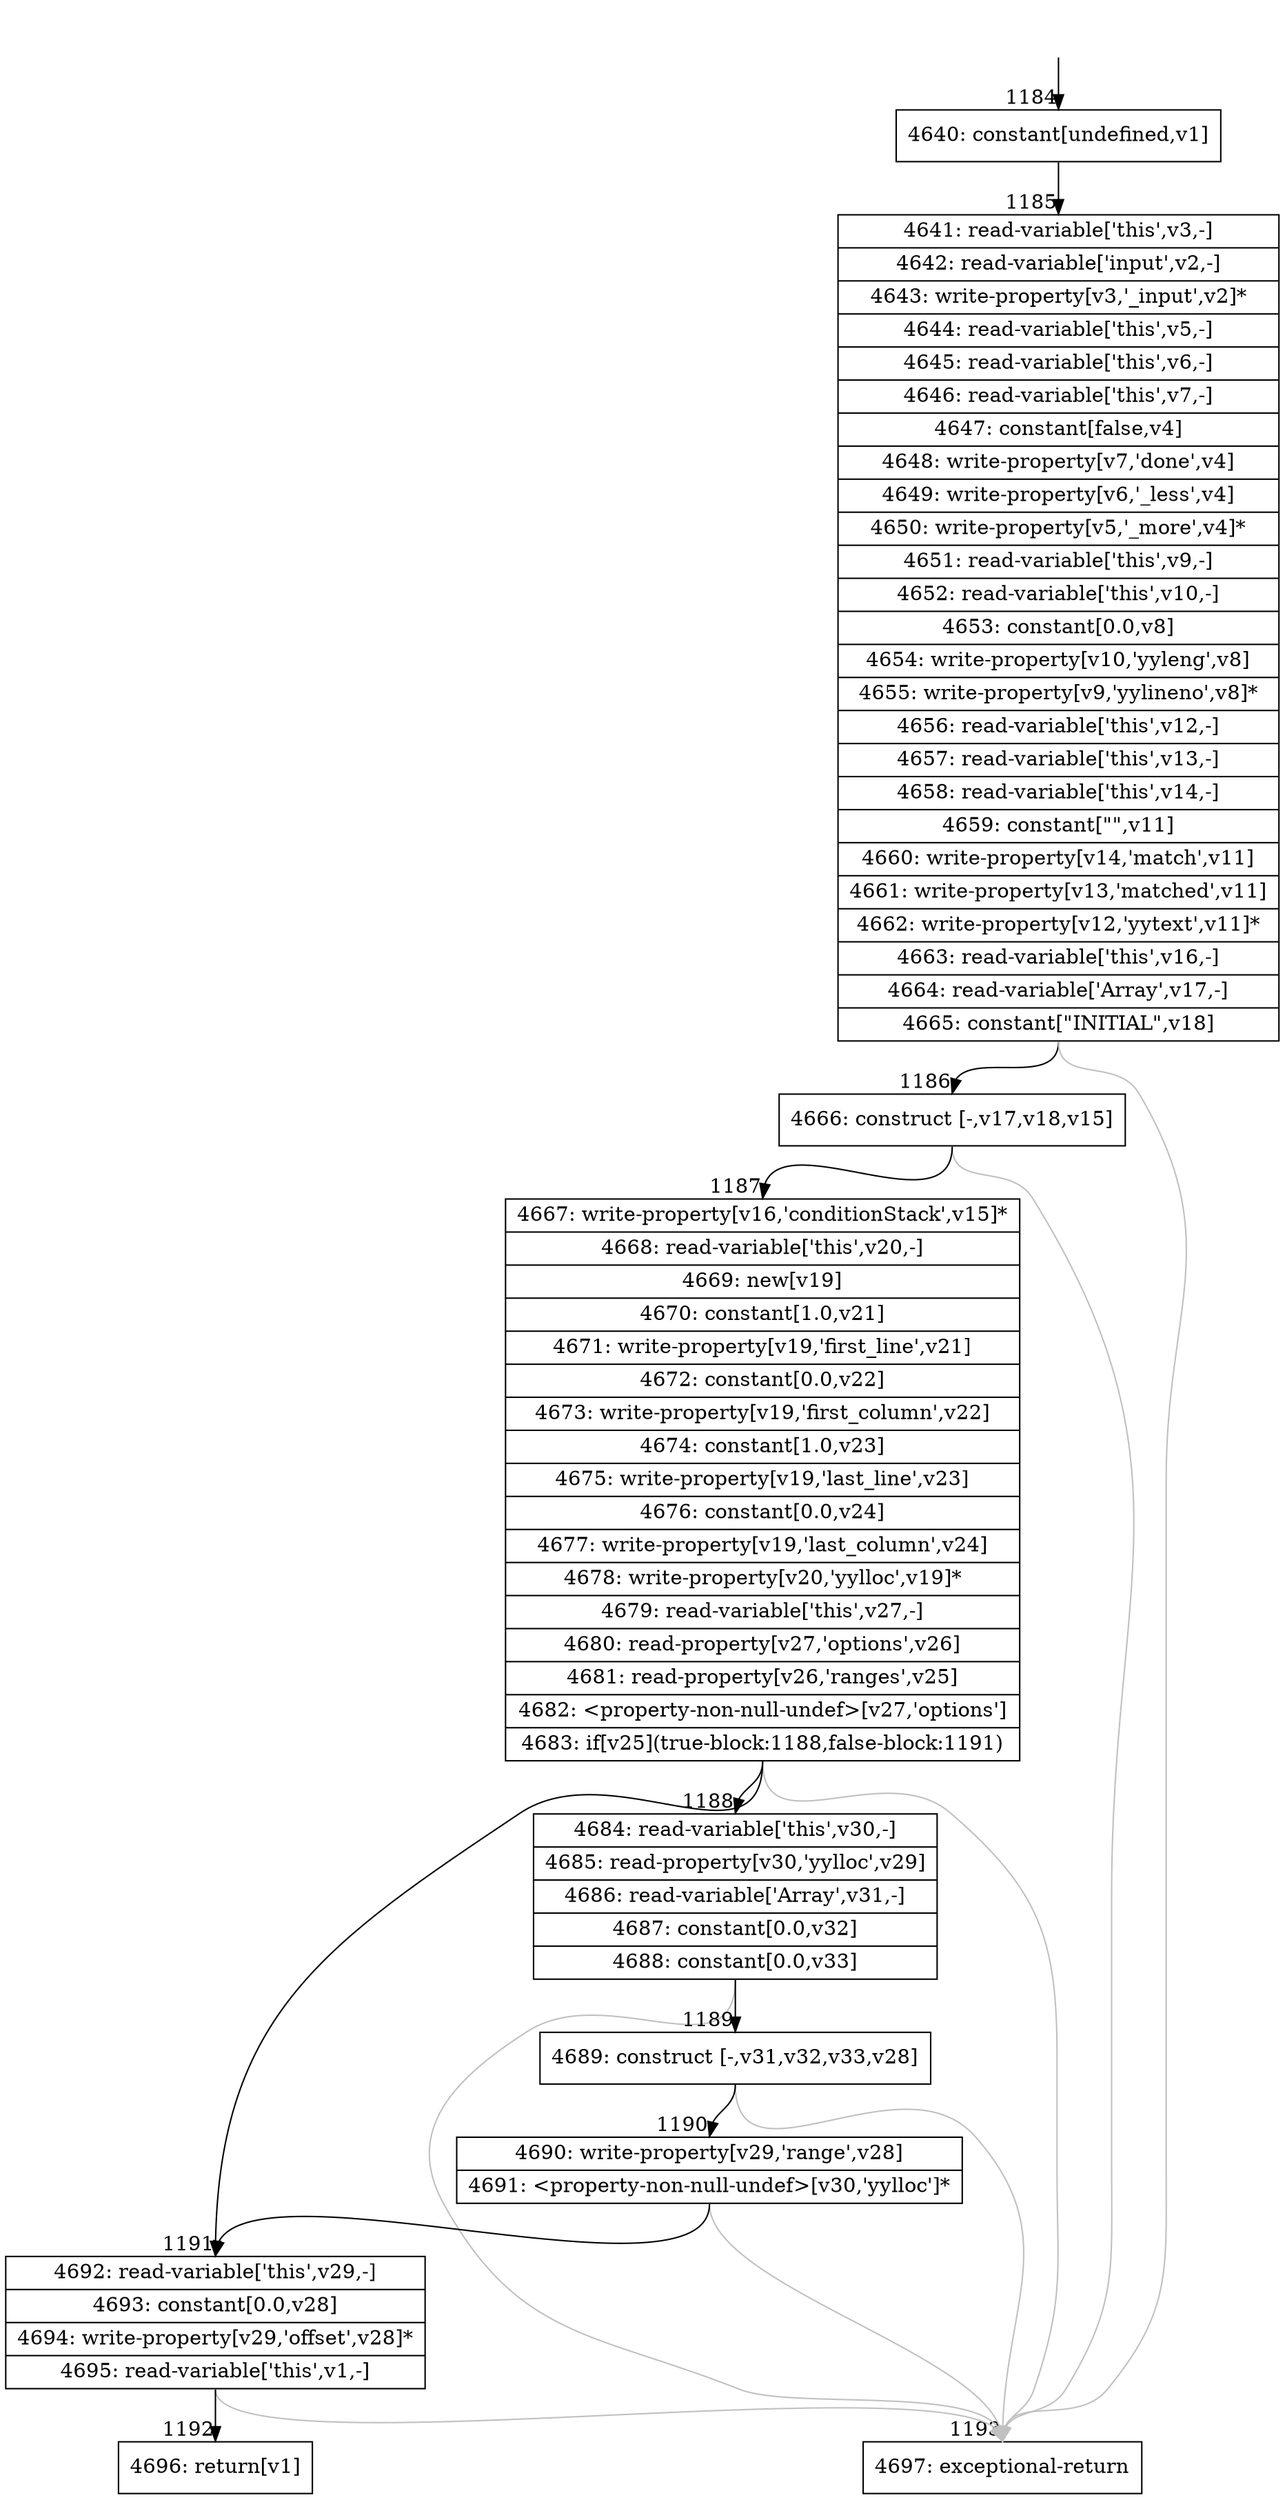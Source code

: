 digraph {
rankdir="TD"
BB_entry88[shape=none,label=""];
BB_entry88 -> BB1184 [tailport=s, headport=n, headlabel="    1184"]
BB1184 [shape=record label="{4640: constant[undefined,v1]}" ] 
BB1184 -> BB1185 [tailport=s, headport=n, headlabel="      1185"]
BB1185 [shape=record label="{4641: read-variable['this',v3,-]|4642: read-variable['input',v2,-]|4643: write-property[v3,'_input',v2]*|4644: read-variable['this',v5,-]|4645: read-variable['this',v6,-]|4646: read-variable['this',v7,-]|4647: constant[false,v4]|4648: write-property[v7,'done',v4]|4649: write-property[v6,'_less',v4]|4650: write-property[v5,'_more',v4]*|4651: read-variable['this',v9,-]|4652: read-variable['this',v10,-]|4653: constant[0.0,v8]|4654: write-property[v10,'yyleng',v8]|4655: write-property[v9,'yylineno',v8]*|4656: read-variable['this',v12,-]|4657: read-variable['this',v13,-]|4658: read-variable['this',v14,-]|4659: constant[\"\",v11]|4660: write-property[v14,'match',v11]|4661: write-property[v13,'matched',v11]|4662: write-property[v12,'yytext',v11]*|4663: read-variable['this',v16,-]|4664: read-variable['Array',v17,-]|4665: constant[\"INITIAL\",v18]}" ] 
BB1185 -> BB1186 [tailport=s, headport=n, headlabel="      1186"]
BB1185 -> BB1193 [tailport=s, headport=n, color=gray, headlabel="      1193"]
BB1186 [shape=record label="{4666: construct [-,v17,v18,v15]}" ] 
BB1186 -> BB1187 [tailport=s, headport=n, headlabel="      1187"]
BB1186 -> BB1193 [tailport=s, headport=n, color=gray]
BB1187 [shape=record label="{4667: write-property[v16,'conditionStack',v15]*|4668: read-variable['this',v20,-]|4669: new[v19]|4670: constant[1.0,v21]|4671: write-property[v19,'first_line',v21]|4672: constant[0.0,v22]|4673: write-property[v19,'first_column',v22]|4674: constant[1.0,v23]|4675: write-property[v19,'last_line',v23]|4676: constant[0.0,v24]|4677: write-property[v19,'last_column',v24]|4678: write-property[v20,'yylloc',v19]*|4679: read-variable['this',v27,-]|4680: read-property[v27,'options',v26]|4681: read-property[v26,'ranges',v25]|4682: \<property-non-null-undef\>[v27,'options']|4683: if[v25](true-block:1188,false-block:1191)}" ] 
BB1187 -> BB1188 [tailport=s, headport=n, headlabel="      1188"]
BB1187 -> BB1191 [tailport=s, headport=n, headlabel="      1191"]
BB1187 -> BB1193 [tailport=s, headport=n, color=gray]
BB1188 [shape=record label="{4684: read-variable['this',v30,-]|4685: read-property[v30,'yylloc',v29]|4686: read-variable['Array',v31,-]|4687: constant[0.0,v32]|4688: constant[0.0,v33]}" ] 
BB1188 -> BB1189 [tailport=s, headport=n, headlabel="      1189"]
BB1188 -> BB1193 [tailport=s, headport=n, color=gray]
BB1189 [shape=record label="{4689: construct [-,v31,v32,v33,v28]}" ] 
BB1189 -> BB1190 [tailport=s, headport=n, headlabel="      1190"]
BB1189 -> BB1193 [tailport=s, headport=n, color=gray]
BB1190 [shape=record label="{4690: write-property[v29,'range',v28]|4691: \<property-non-null-undef\>[v30,'yylloc']*}" ] 
BB1190 -> BB1191 [tailport=s, headport=n]
BB1190 -> BB1193 [tailport=s, headport=n, color=gray]
BB1191 [shape=record label="{4692: read-variable['this',v29,-]|4693: constant[0.0,v28]|4694: write-property[v29,'offset',v28]*|4695: read-variable['this',v1,-]}" ] 
BB1191 -> BB1192 [tailport=s, headport=n, headlabel="      1192"]
BB1191 -> BB1193 [tailport=s, headport=n, color=gray]
BB1192 [shape=record label="{4696: return[v1]}" ] 
BB1193 [shape=record label="{4697: exceptional-return}" ] 
//#$~ 1150
}
